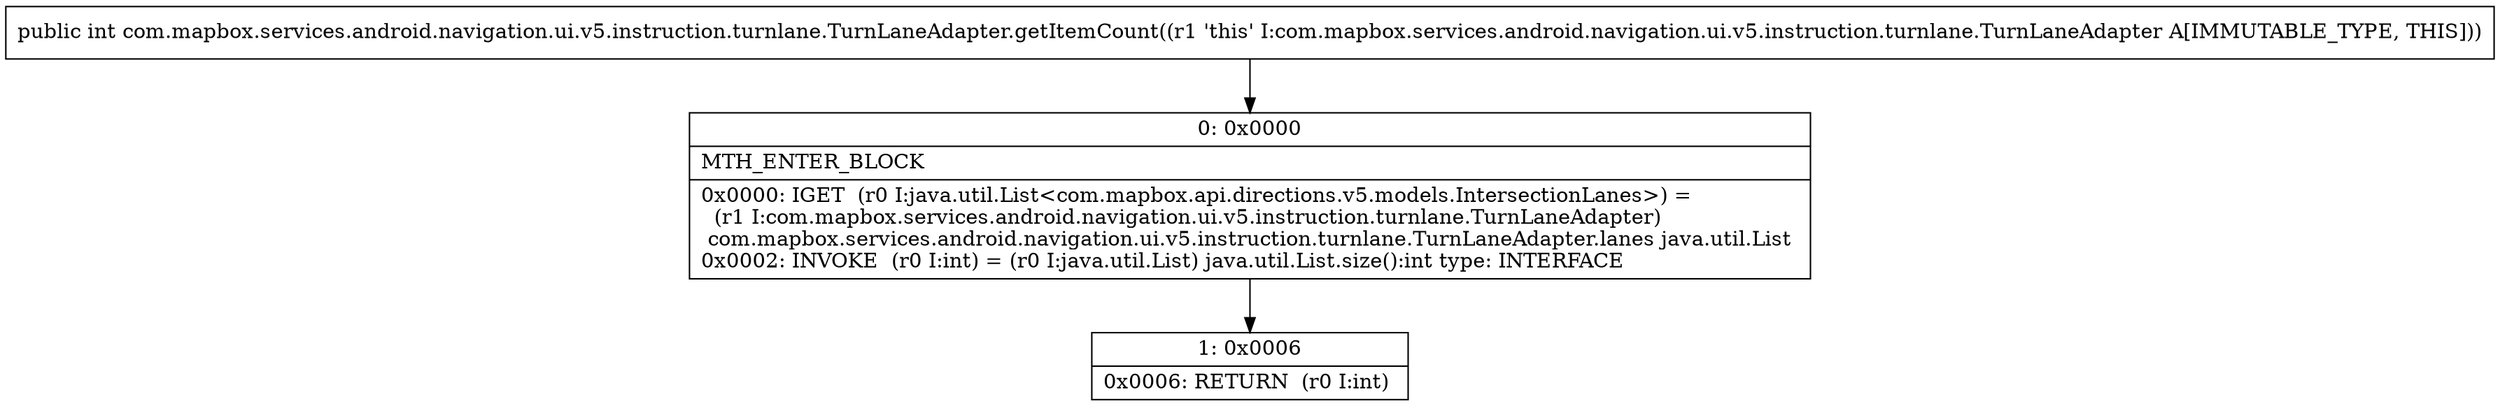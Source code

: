digraph "CFG forcom.mapbox.services.android.navigation.ui.v5.instruction.turnlane.TurnLaneAdapter.getItemCount()I" {
Node_0 [shape=record,label="{0\:\ 0x0000|MTH_ENTER_BLOCK\l|0x0000: IGET  (r0 I:java.util.List\<com.mapbox.api.directions.v5.models.IntersectionLanes\>) = \l  (r1 I:com.mapbox.services.android.navigation.ui.v5.instruction.turnlane.TurnLaneAdapter)\l com.mapbox.services.android.navigation.ui.v5.instruction.turnlane.TurnLaneAdapter.lanes java.util.List \l0x0002: INVOKE  (r0 I:int) = (r0 I:java.util.List) java.util.List.size():int type: INTERFACE \l}"];
Node_1 [shape=record,label="{1\:\ 0x0006|0x0006: RETURN  (r0 I:int) \l}"];
MethodNode[shape=record,label="{public int com.mapbox.services.android.navigation.ui.v5.instruction.turnlane.TurnLaneAdapter.getItemCount((r1 'this' I:com.mapbox.services.android.navigation.ui.v5.instruction.turnlane.TurnLaneAdapter A[IMMUTABLE_TYPE, THIS])) }"];
MethodNode -> Node_0;
Node_0 -> Node_1;
}

